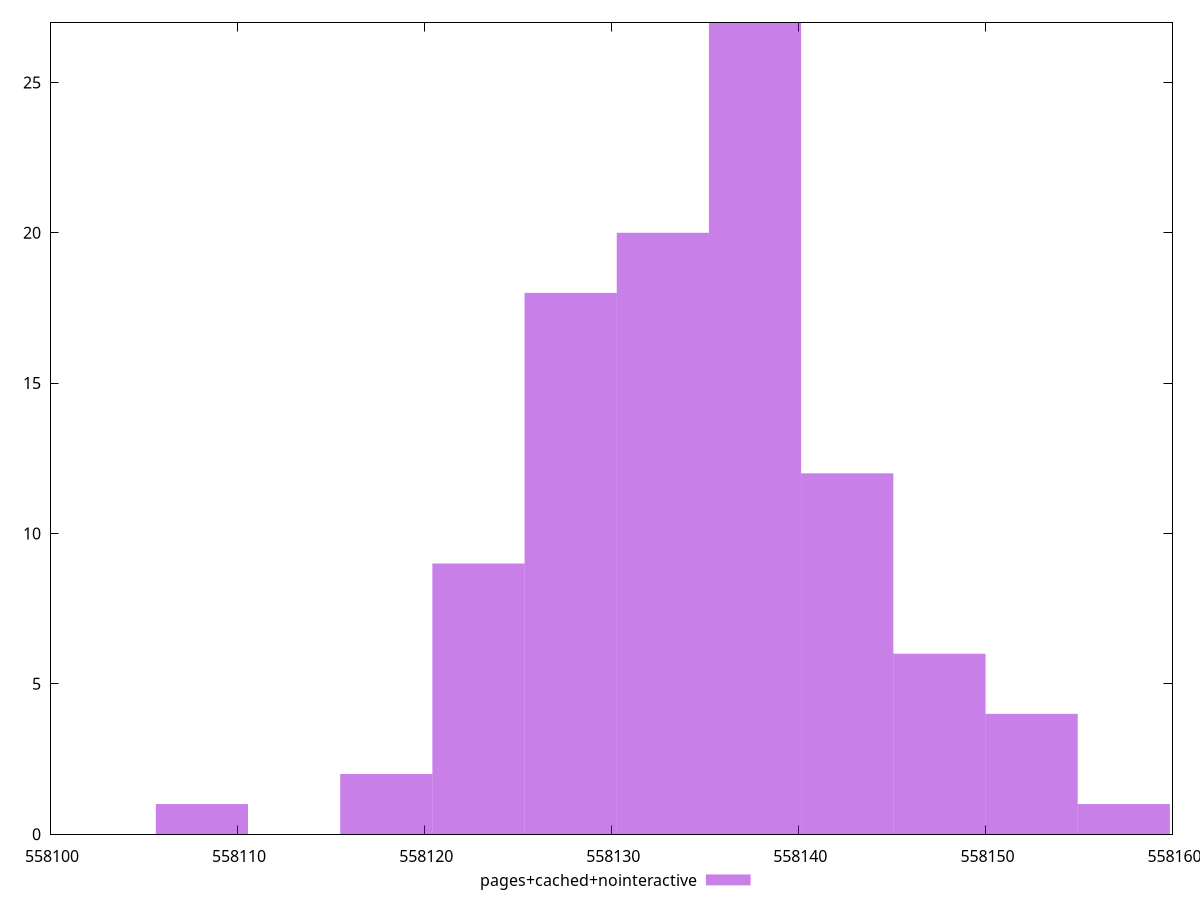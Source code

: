 $_pagesCachedNointeractive <<EOF
558137.6858290281 27
558122.9028133174 9
558127.830485221 18
558142.6135009316 12
558132.7581571245 20
558147.5411728352 6
558152.4688447388 4
558157.3965166423 1
558108.1197976067 1
558117.9751414139 2
EOF
set key outside below
set terminal pngcairo
set output "report_00005_2020-11-02T22-26-11.212Z/uses-long-cache-ttl/pages+cached+nointeractive//raw_hist.png"
set yrange [0:27]
set boxwidth 4.9276719035635415
set style fill transparent solid 0.5 noborder
plot $_pagesCachedNointeractive title "pages+cached+nointeractive" with boxes ,